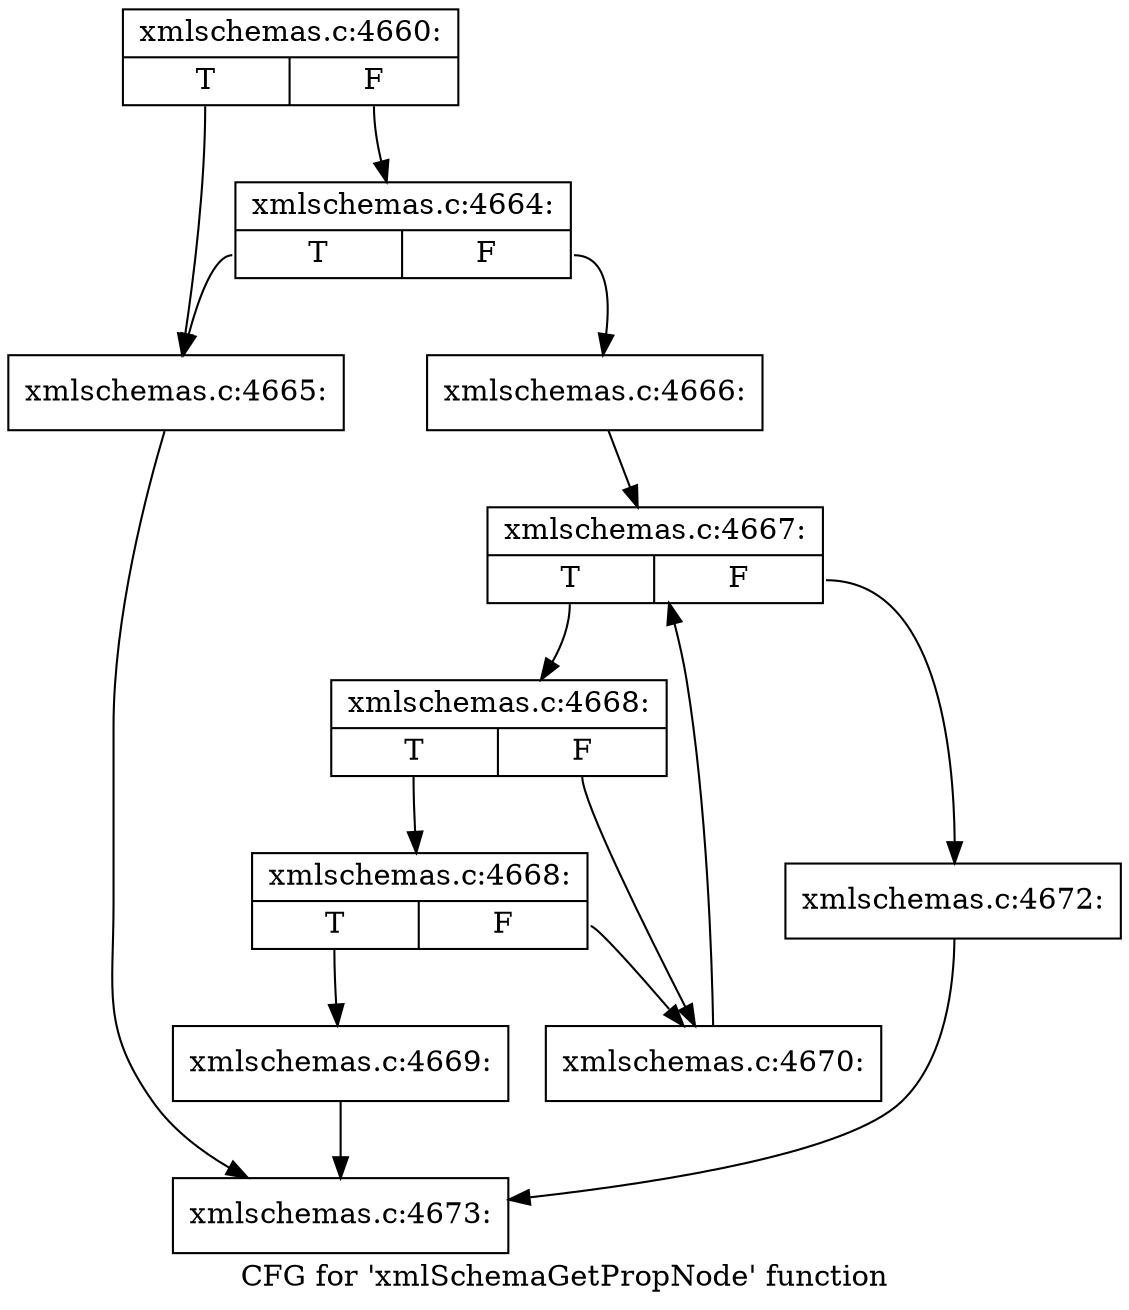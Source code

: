 digraph "CFG for 'xmlSchemaGetPropNode' function" {
	label="CFG for 'xmlSchemaGetPropNode' function";

	Node0x55d025f16820 [shape=record,label="{xmlschemas.c:4660:|{<s0>T|<s1>F}}"];
	Node0x55d025f16820:s0 -> Node0x55d025e16840;
	Node0x55d025f16820:s1 -> Node0x55d025e168e0;
	Node0x55d025e168e0 [shape=record,label="{xmlschemas.c:4664:|{<s0>T|<s1>F}}"];
	Node0x55d025e168e0:s0 -> Node0x55d025e16840;
	Node0x55d025e168e0:s1 -> Node0x55d025e16890;
	Node0x55d025e16840 [shape=record,label="{xmlschemas.c:4665:}"];
	Node0x55d025e16840 -> Node0x55d025f1eb00;
	Node0x55d025e16890 [shape=record,label="{xmlschemas.c:4666:}"];
	Node0x55d025e16890 -> Node0x55d025e17170;
	Node0x55d025e17170 [shape=record,label="{xmlschemas.c:4667:|{<s0>T|<s1>F}}"];
	Node0x55d025e17170:s0 -> Node0x55d025e17530;
	Node0x55d025e17170:s1 -> Node0x55d025e17350;
	Node0x55d025e17530 [shape=record,label="{xmlschemas.c:4668:|{<s0>T|<s1>F}}"];
	Node0x55d025e17530:s0 -> Node0x55d025e17780;
	Node0x55d025e17530:s1 -> Node0x55d025e17730;
	Node0x55d025e17780 [shape=record,label="{xmlschemas.c:4668:|{<s0>T|<s1>F}}"];
	Node0x55d025e17780:s0 -> Node0x55d025e176e0;
	Node0x55d025e17780:s1 -> Node0x55d025e17730;
	Node0x55d025e176e0 [shape=record,label="{xmlschemas.c:4669:}"];
	Node0x55d025e176e0 -> Node0x55d025f1eb00;
	Node0x55d025e17730 [shape=record,label="{xmlschemas.c:4670:}"];
	Node0x55d025e17730 -> Node0x55d025e17170;
	Node0x55d025e17350 [shape=record,label="{xmlschemas.c:4672:}"];
	Node0x55d025e17350 -> Node0x55d025f1eb00;
	Node0x55d025f1eb00 [shape=record,label="{xmlschemas.c:4673:}"];
}
